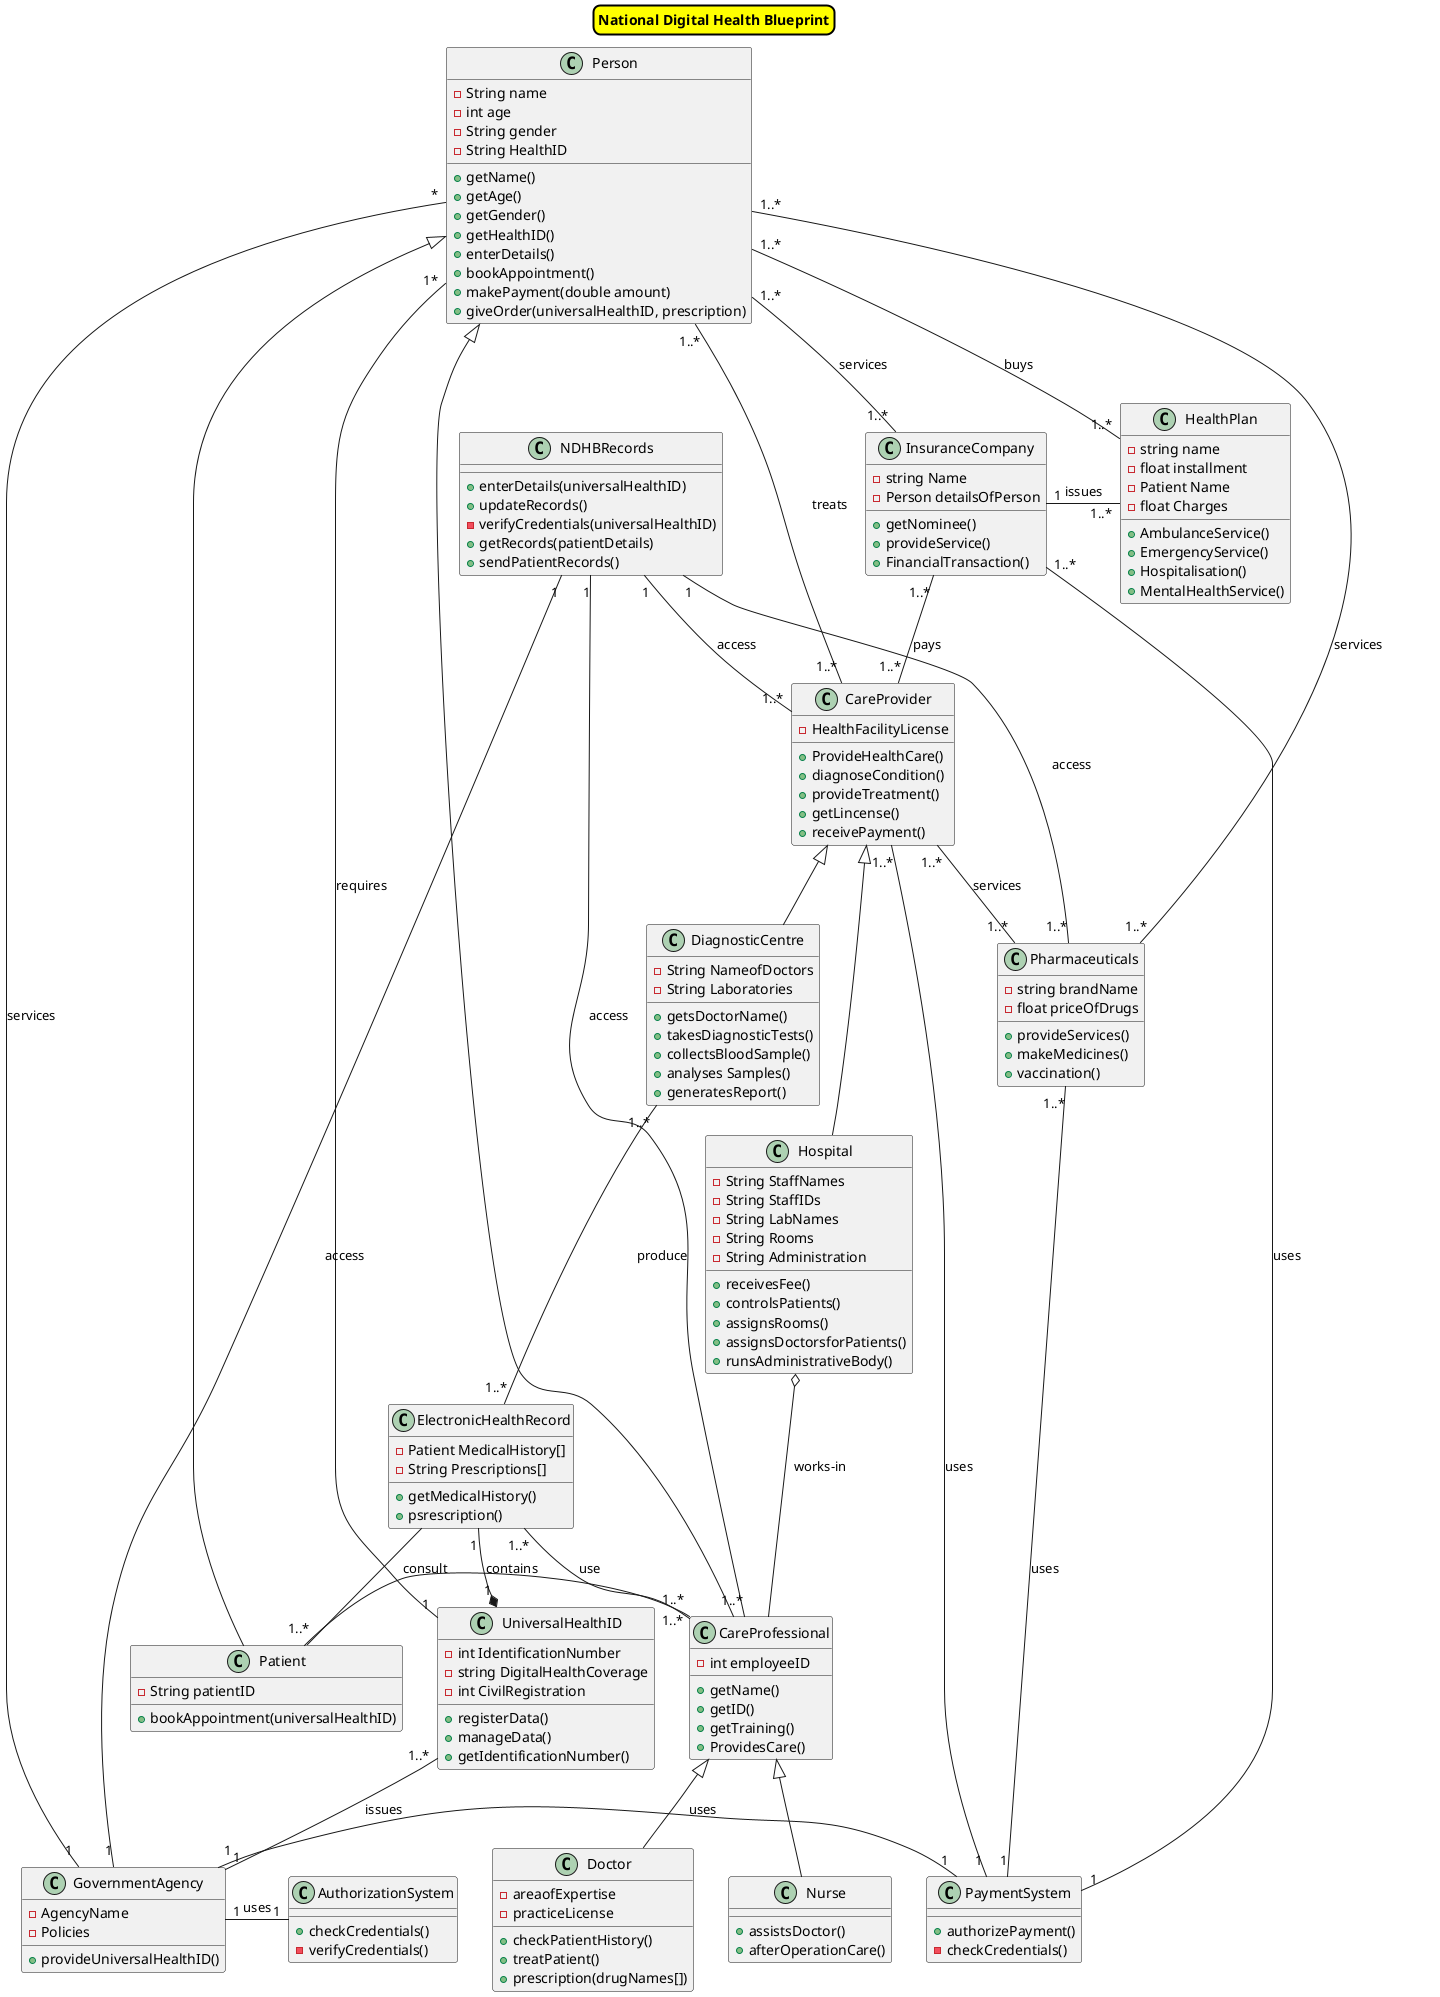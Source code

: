 @startuml class

skinparam titleBorderRoundCorner 15
skinparam titleBorderThickness 2
skinparam titleBorderColor black
skinparam titleBackgroundColor yellow

title National Digital Health Blueprint

class Person{
    -String name
    -int age
    -String gender
    -String HealthID

    +getName()
    +getAge()
    +getGender()
    +getHealthID()
    +enterDetails()
    +bookAppointment()
    +makePayment(double amount)
    +giveOrder(universalHealthID, prescription)
}

class Patient extends Person{
    -String patientID

    +bookAppointment(universalHealthID)
}

class CareProfessional extends Person { 
    -int employeeID

    + getName()
    + getID() 
    + getTraining()
    + ProvidesCare() 
 }

class Doctor extends CareProfessional { 
    - areaofExpertise
    - practiceLicense

    + checkPatientHistory()
    + treatPatient()
    + prescription(drugNames[])
}

class Nurse extends CareProfessional {
    + assistsDoctor()
    + afterOperationCare() 
} 


class CareProvider{
    - HealthFacilityLicense 

    + ProvideHealthCare()
    + diagnoseCondition()
    + provideTreatment()
    + getLincense()
    + receivePayment()
} 

class Hospital extends CareProvider{
    - String StaffNames
    - String StaffIDs 
    - String LabNames
    - String Rooms
    - String Administration

    + receivesFee() 
    + controlsPatients() 
    + assignsRooms()
    + assignsDoctorsforPatients() 
    + runsAdministrativeBody()
}

class DiagnosticCentre extends CareProvider{
    - String NameofDoctors
    - String Laboratories

    + getsDoctorName()
    + takesDiagnosticTests()
    + collectsBloodSample() 
    + analyses Samples()
    + generatesReport()
}

class UniversalHealthID{

    - int IdentificationNumber
    - string DigitalHealthCoverage
    - int CivilRegistration

    + registerData()
    + manageData()
    + getIdentificationNumber()
}

class ElectronicHealthRecord{
    - Patient MedicalHistory[]
    - String Prescriptions[]

    + getMedicalHistory()
    + psrescription()
}

class GovernmentAgency{
    - AgencyName
    - Policies

    + provideUniversalHealthID()
}

class NDHBRecords{

    + enterDetails(universalHealthID)
    + updateRecords()
    - verifyCredentials(universalHealthID)
    + getRecords(patientDetails)
    + sendPatientRecords()
}

class AuthorizationSystem
{
    + checkCredentials()
    - verifyCredentials()
}

class InsuranceCompany{
    - string Name
    - Person detailsOfPerson 

    + getNominee()
    + provideService() 
    + FinancialTransaction()
}

class HealthPlan{
    - string name
    - float installment
    - Patient Name 
    - float Charges

    + AmbulanceService()
    + EmergencyService()
    + Hospitalisation()
    + MentalHealthService() 
}

class Pharmaceuticals{
    - string brandName
    - float priceOfDrugs
    
    + provideServices()
    + makeMedicines()
    + vaccination()
}

class PaymentSystem{
    + authorizePayment()
    - checkCredentials()
}


CareProfessional -left-o Hospital : works-in

ElectronicHealthRecord "1" --* "1" UniversalHealthID : contains

Person "1*" -- "1" UniversalHealthID  : requires
Person  "*" - "1" GovernmentAgency : services
Person "1..*" -- "1..*" CareProvider : treats
Person "1..*" -- "1..*" Pharmaceuticals : services
Person "1..*" - "1..*" HealthPlan : buys
Person "1..*" -- "1..*" InsuranceCompany : services


Patient "1..*" - "1..*" CareProfessional : consult

CareProvider "1..*" -up- "1..*" InsuranceCompany : pays
CareProvider "1..*" -- "1..*" Pharmaceuticals : services
CareProvider "1..*" - "1" PaymentSystem : uses

InsuranceCompany "1" - "1..*" HealthPlan : issues
InsuranceCompany "1..*" - "1" PaymentSystem : uses

Pharmaceuticals "1..*" - "1" PaymentSystem : uses
GovernmentAgency "1" - "1" PaymentSystem : uses
GovernmentAgency "1" - "1" AuthorizationSystem : uses


UniversalHealthID "1..*" -down- "1" GovernmentAgency : issues

ElectronicHealthRecord "1..*" - "1..*" CareProfessional : use
ElectronicHealthRecord "1..*" -up- "1..*" DiagnosticCentre : produce
ElectronicHealthRecord -down- Patient

NDHBRecords "1" -- "1" GovernmentAgency : access
NDHBRecords "1" -- "1..*" CareProvider : access
NDHBRecords "1" -- "1..*" CareProfessional : access
NDHBRecords "1" --- "1..*" Pharmaceuticals : access



@enduml